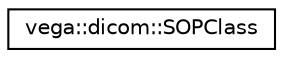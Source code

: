 digraph "Graphical Class Hierarchy"
{
  edge [fontname="Helvetica",fontsize="10",labelfontname="Helvetica",labelfontsize="10"];
  node [fontname="Helvetica",fontsize="10",shape=record];
  rankdir="LR";
  Node0 [label="vega::dicom::SOPClass",height=0.2,width=0.4,color="black", fillcolor="white", style="filled",URL="$classvega_1_1dicom_1_1SOPClass.html"];
}
